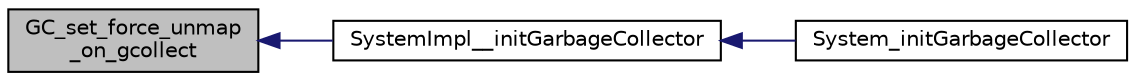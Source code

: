 digraph "GC_set_force_unmap_on_gcollect"
{
  edge [fontname="Helvetica",fontsize="10",labelfontname="Helvetica",labelfontsize="10"];
  node [fontname="Helvetica",fontsize="10",shape=record];
  rankdir="LR";
  Node3469 [label="GC_set_force_unmap\l_on_gcollect",height=0.2,width=0.4,color="black", fillcolor="grey75", style="filled", fontcolor="black"];
  Node3469 -> Node3470 [dir="back",color="midnightblue",fontsize="10",style="solid",fontname="Helvetica"];
  Node3470 [label="SystemImpl__initGarbageCollector",height=0.2,width=0.4,color="black", fillcolor="white", style="filled",URL="$db/d35/systemimpl_8h.html#a876cc79b432f0e4c00a45f86ab662555"];
  Node3470 -> Node3471 [dir="back",color="midnightblue",fontsize="10",style="solid",fontname="Helvetica"];
  Node3471 [label="System_initGarbageCollector",height=0.2,width=0.4,color="black", fillcolor="white", style="filled",URL="$df/ddc/_system__omc_8c.html#a935852f9255ce08aa40ccd3ce9c31c72"];
}
